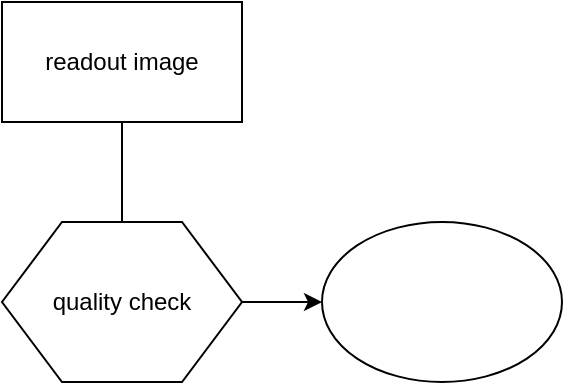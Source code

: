 <mxGraphModel dx="763" dy="562" grid="1" gridSize="10" guides="1" tooltips="1" connect="1" arrows="1" fold="1" page="1" pageScale="1" pageWidth="827" pageHeight="1169" background="#ffffff"><root><mxCell id="0"/><mxCell id="1" parent="0"/><mxCell id="2" value="readout image" style="rounded=0;whiteSpace=wrap;html=1;" vertex="1" parent="1"><mxGeometry x="140" y="100" width="120" height="60" as="geometry"/></mxCell><mxCell id="3" value="quality check" style="shape=hexagon;perimeter=hexagonPerimeter2;whiteSpace=wrap;html=1;" vertex="1" parent="1"><mxGeometry x="140" y="210" width="120" height="80" as="geometry"/></mxCell><mxCell id="4" value="" style="endArrow=none;html=1;entryX=0.5;entryY=1;" edge="1" parent="1" source="3" target="2"><mxGeometry width="50" height="50" relative="1" as="geometry"><mxPoint x="160" y="210" as="sourcePoint"/><mxPoint x="210" y="160" as="targetPoint"/></mxGeometry></mxCell><mxCell id="6" value="" style="endArrow=classic;html=1;exitX=1;exitY=0.5;" edge="1" parent="1" source="3"><mxGeometry width="50" height="50" relative="1" as="geometry"><mxPoint x="140" y="360" as="sourcePoint"/><mxPoint x="300" y="250" as="targetPoint"/></mxGeometry></mxCell><mxCell id="7" value="" style="ellipse;whiteSpace=wrap;html=1;" vertex="1" parent="1"><mxGeometry x="300" y="210" width="120" height="80" as="geometry"/></mxCell></root></mxGraphModel>